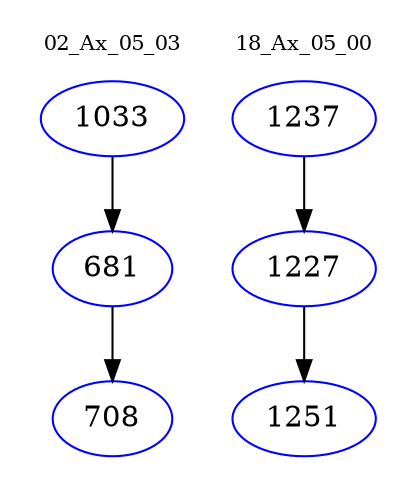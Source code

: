 digraph{
subgraph cluster_0 {
color = white
label = "02_Ax_05_03";
fontsize=10;
T0_1033 [label="1033", color="blue"]
T0_1033 -> T0_681 [color="black"]
T0_681 [label="681", color="blue"]
T0_681 -> T0_708 [color="black"]
T0_708 [label="708", color="blue"]
}
subgraph cluster_1 {
color = white
label = "18_Ax_05_00";
fontsize=10;
T1_1237 [label="1237", color="blue"]
T1_1237 -> T1_1227 [color="black"]
T1_1227 [label="1227", color="blue"]
T1_1227 -> T1_1251 [color="black"]
T1_1251 [label="1251", color="blue"]
}
}
